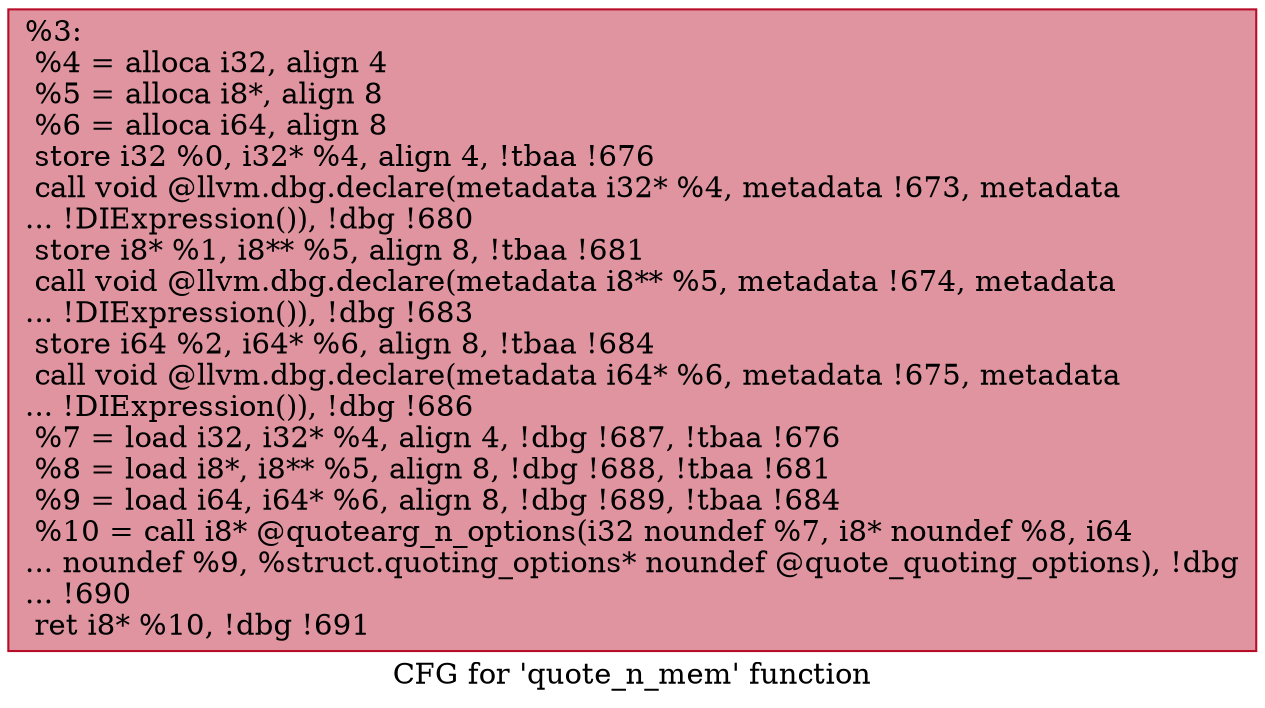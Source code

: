 digraph "CFG for 'quote_n_mem' function" {
	label="CFG for 'quote_n_mem' function";

	Node0xac06c0 [shape=record,color="#b70d28ff", style=filled, fillcolor="#b70d2870",label="{%3:\l  %4 = alloca i32, align 4\l  %5 = alloca i8*, align 8\l  %6 = alloca i64, align 8\l  store i32 %0, i32* %4, align 4, !tbaa !676\l  call void @llvm.dbg.declare(metadata i32* %4, metadata !673, metadata\l... !DIExpression()), !dbg !680\l  store i8* %1, i8** %5, align 8, !tbaa !681\l  call void @llvm.dbg.declare(metadata i8** %5, metadata !674, metadata\l... !DIExpression()), !dbg !683\l  store i64 %2, i64* %6, align 8, !tbaa !684\l  call void @llvm.dbg.declare(metadata i64* %6, metadata !675, metadata\l... !DIExpression()), !dbg !686\l  %7 = load i32, i32* %4, align 4, !dbg !687, !tbaa !676\l  %8 = load i8*, i8** %5, align 8, !dbg !688, !tbaa !681\l  %9 = load i64, i64* %6, align 8, !dbg !689, !tbaa !684\l  %10 = call i8* @quotearg_n_options(i32 noundef %7, i8* noundef %8, i64\l... noundef %9, %struct.quoting_options* noundef @quote_quoting_options), !dbg\l... !690\l  ret i8* %10, !dbg !691\l}"];
}
